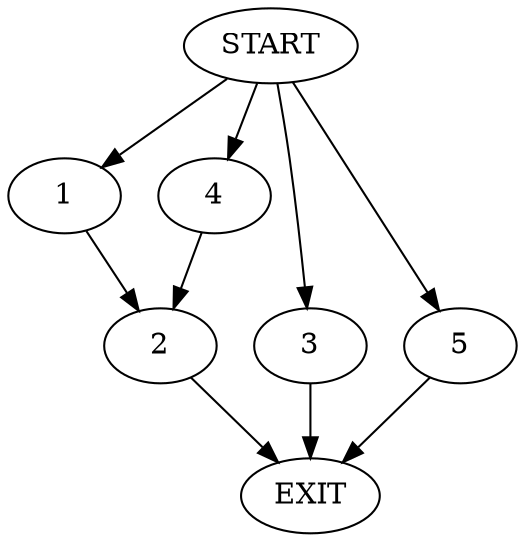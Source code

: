 digraph {
0 [label="START"]
6 [label="EXIT"]
0 -> 1
1 -> 2
2 -> 6
0 -> 3
3 -> 6
0 -> 4
4 -> 2
0 -> 5
5 -> 6
}
